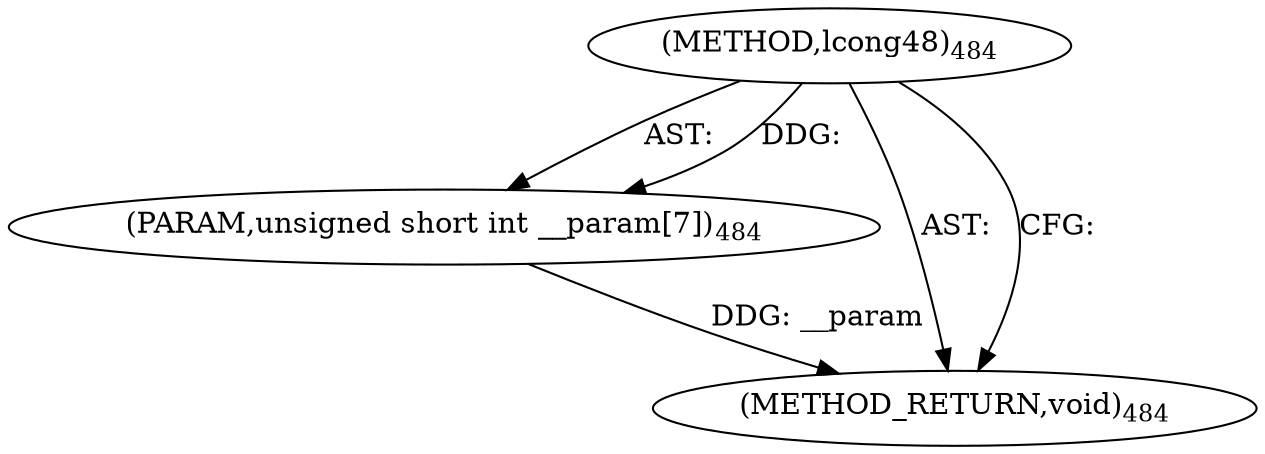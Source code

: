 digraph "lcong48" {  
"33300" [label = <(METHOD,lcong48)<SUB>484</SUB>> ]
"33301" [label = <(PARAM,unsigned short int __param[7])<SUB>484</SUB>> ]
"33302" [label = <(METHOD_RETURN,void)<SUB>484</SUB>> ]
  "33300" -> "33301"  [ label = "AST: "] 
  "33300" -> "33302"  [ label = "AST: "] 
  "33300" -> "33302"  [ label = "CFG: "] 
  "33301" -> "33302"  [ label = "DDG: __param"] 
  "33300" -> "33301"  [ label = "DDG: "] 
}
